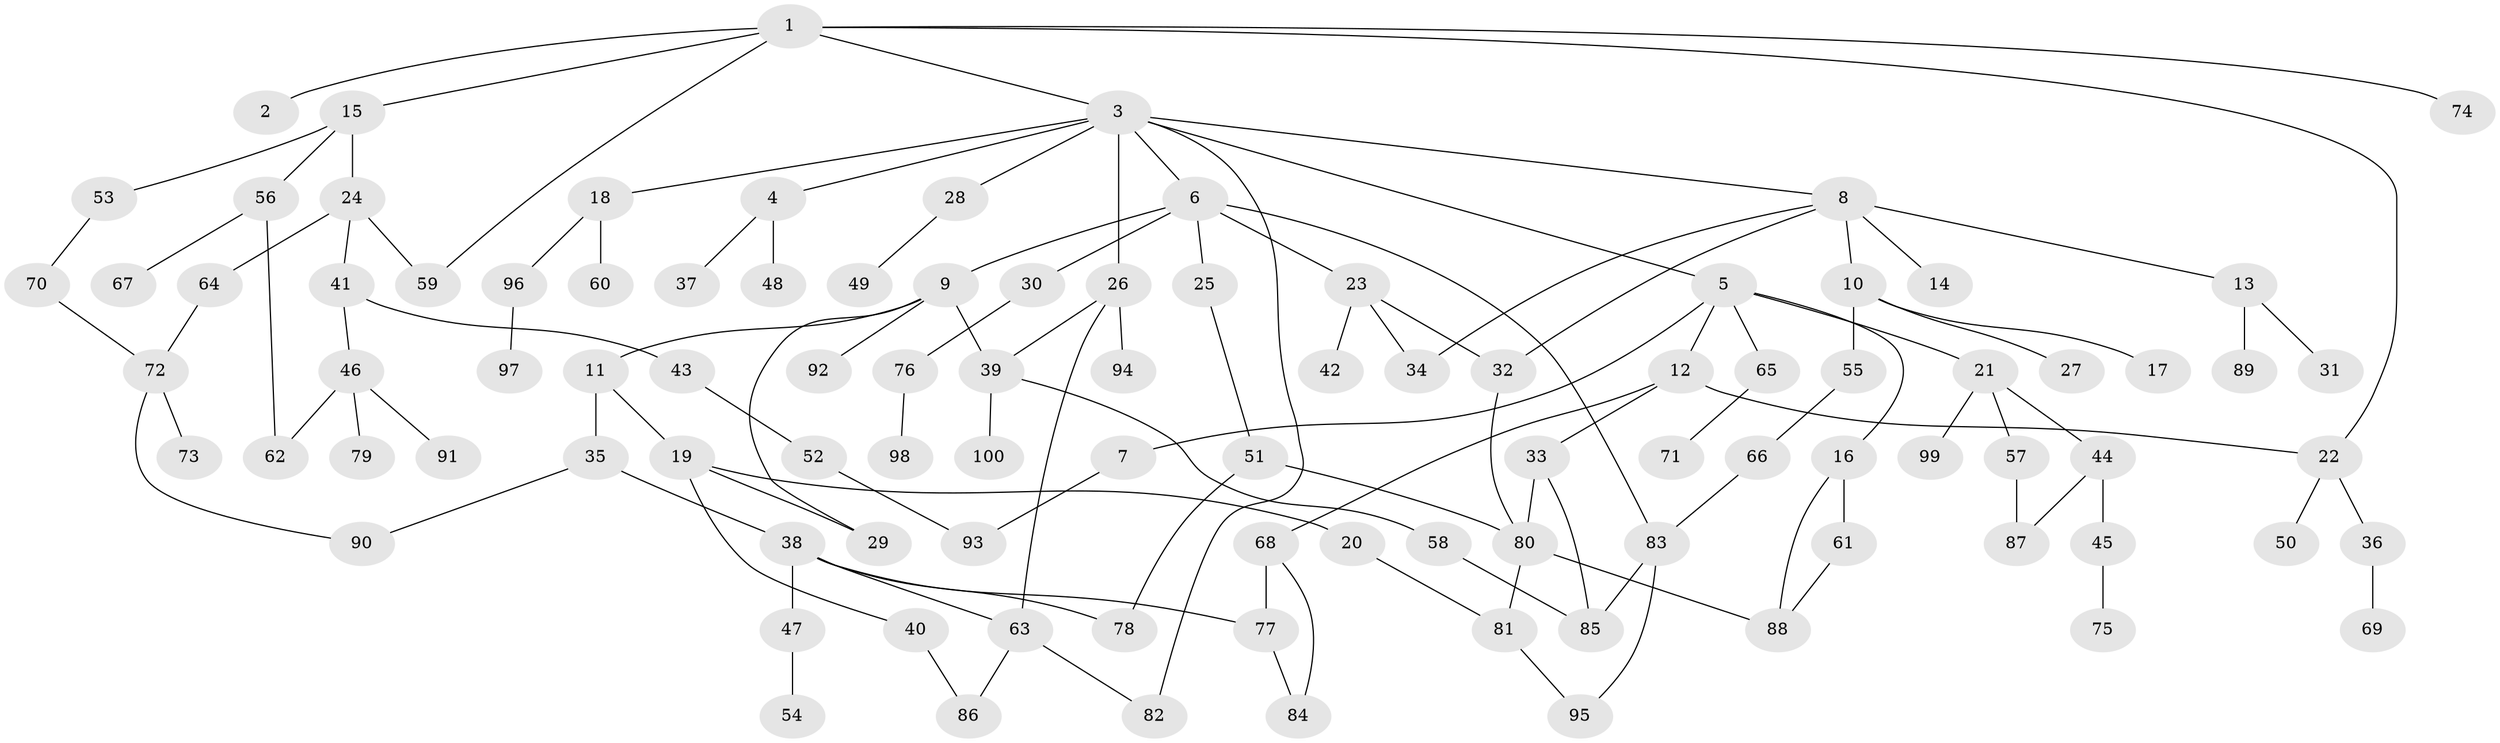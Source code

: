 // Generated by graph-tools (version 1.1) at 2025/54/02/21/25 11:54:43]
// undirected, 100 vertices, 125 edges
graph export_dot {
graph [start="1"]
  node [color=gray90,style=filled];
  1;
  2;
  3;
  4;
  5;
  6;
  7;
  8;
  9;
  10;
  11;
  12;
  13;
  14;
  15;
  16;
  17;
  18;
  19;
  20;
  21;
  22;
  23;
  24;
  25;
  26;
  27;
  28;
  29;
  30;
  31;
  32;
  33;
  34;
  35;
  36;
  37;
  38;
  39;
  40;
  41;
  42;
  43;
  44;
  45;
  46;
  47;
  48;
  49;
  50;
  51;
  52;
  53;
  54;
  55;
  56;
  57;
  58;
  59;
  60;
  61;
  62;
  63;
  64;
  65;
  66;
  67;
  68;
  69;
  70;
  71;
  72;
  73;
  74;
  75;
  76;
  77;
  78;
  79;
  80;
  81;
  82;
  83;
  84;
  85;
  86;
  87;
  88;
  89;
  90;
  91;
  92;
  93;
  94;
  95;
  96;
  97;
  98;
  99;
  100;
  1 -- 2;
  1 -- 3;
  1 -- 15;
  1 -- 59;
  1 -- 74;
  1 -- 22;
  3 -- 4;
  3 -- 5;
  3 -- 6;
  3 -- 8;
  3 -- 18;
  3 -- 26;
  3 -- 28;
  3 -- 82;
  4 -- 37;
  4 -- 48;
  5 -- 7;
  5 -- 12;
  5 -- 16;
  5 -- 21;
  5 -- 65;
  6 -- 9;
  6 -- 23;
  6 -- 25;
  6 -- 30;
  6 -- 83;
  7 -- 93;
  8 -- 10;
  8 -- 13;
  8 -- 14;
  8 -- 34;
  8 -- 32;
  9 -- 11;
  9 -- 39;
  9 -- 92;
  9 -- 29;
  10 -- 17;
  10 -- 27;
  10 -- 55;
  11 -- 19;
  11 -- 35;
  12 -- 22;
  12 -- 33;
  12 -- 68;
  13 -- 31;
  13 -- 89;
  15 -- 24;
  15 -- 53;
  15 -- 56;
  16 -- 61;
  16 -- 88;
  18 -- 60;
  18 -- 96;
  19 -- 20;
  19 -- 29;
  19 -- 40;
  20 -- 81;
  21 -- 44;
  21 -- 57;
  21 -- 99;
  22 -- 36;
  22 -- 50;
  23 -- 32;
  23 -- 42;
  23 -- 34;
  24 -- 41;
  24 -- 64;
  24 -- 59;
  25 -- 51;
  26 -- 63;
  26 -- 94;
  26 -- 39;
  28 -- 49;
  30 -- 76;
  32 -- 80;
  33 -- 80;
  33 -- 85;
  35 -- 38;
  35 -- 90;
  36 -- 69;
  38 -- 47;
  38 -- 78;
  38 -- 63;
  38 -- 77;
  39 -- 58;
  39 -- 100;
  40 -- 86;
  41 -- 43;
  41 -- 46;
  43 -- 52;
  44 -- 45;
  44 -- 87;
  45 -- 75;
  46 -- 62;
  46 -- 79;
  46 -- 91;
  47 -- 54;
  51 -- 80;
  51 -- 78;
  52 -- 93;
  53 -- 70;
  55 -- 66;
  56 -- 67;
  56 -- 62;
  57 -- 87;
  58 -- 85;
  61 -- 88;
  63 -- 82;
  63 -- 86;
  64 -- 72;
  65 -- 71;
  66 -- 83;
  68 -- 77;
  68 -- 84;
  70 -- 72;
  72 -- 73;
  72 -- 90;
  76 -- 98;
  77 -- 84;
  80 -- 81;
  80 -- 88;
  81 -- 95;
  83 -- 85;
  83 -- 95;
  96 -- 97;
}
